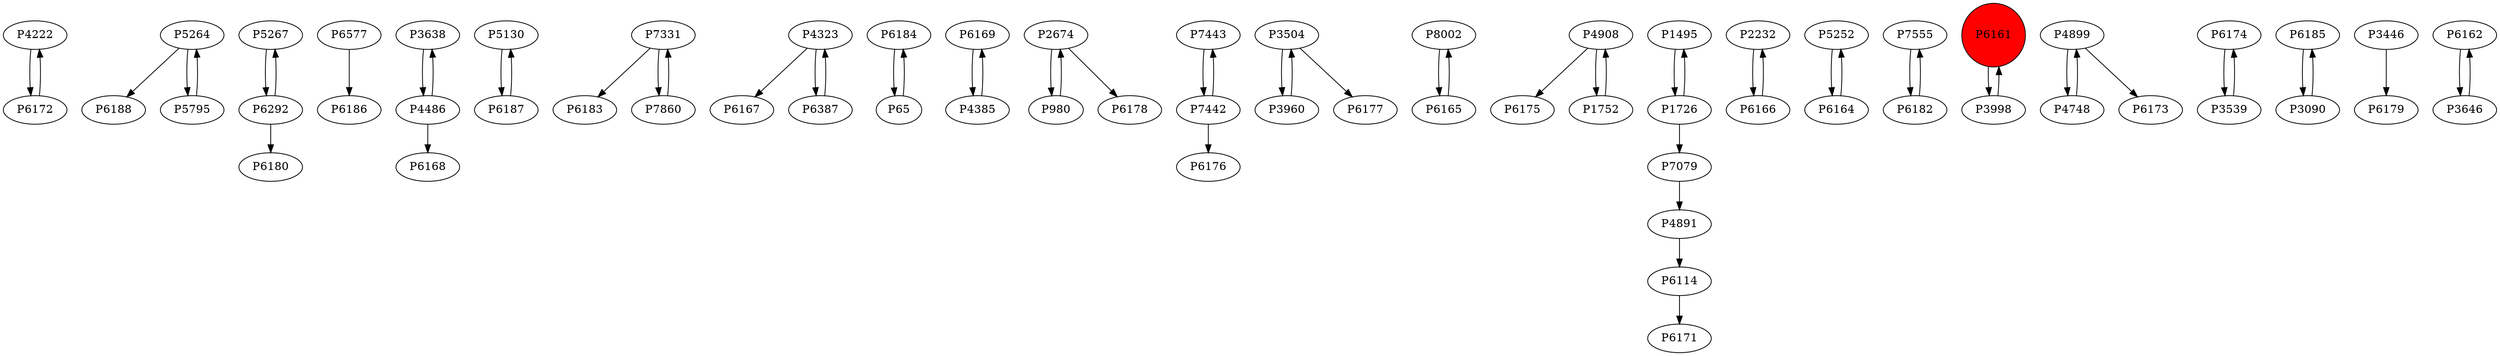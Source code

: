 digraph {
	P4222 -> P6172
	P5264 -> P6188
	P5267 -> P6292
	P6172 -> P4222
	P6577 -> P6186
	P3638 -> P4486
	P5130 -> P6187
	P7331 -> P6183
	P7860 -> P7331
	P4323 -> P6167
	P6184 -> P65
	P6169 -> P4385
	P2674 -> P980
	P7443 -> P7442
	P3504 -> P3960
	P8002 -> P6165
	P4908 -> P6175
	P1495 -> P1726
	P6292 -> P6180
	P2232 -> P6166
	P5252 -> P6164
	P7555 -> P6182
	P6164 -> P5252
	P7331 -> P7860
	P3960 -> P3504
	P6161 -> P3998
	P4908 -> P1752
	P4899 -> P4748
	P6174 -> P3539
	P5264 -> P5795
	P4486 -> P3638
	P6185 -> P3090
	P4891 -> P6114
	P6187 -> P5130
	P3998 -> P6161
	P4899 -> P6173
	P65 -> P6184
	P6166 -> P2232
	P6292 -> P5267
	P980 -> P2674
	P3446 -> P6179
	P7442 -> P7443
	P4323 -> P6387
	P7079 -> P4891
	P4385 -> P6169
	P6162 -> P3646
	P3090 -> P6185
	P1726 -> P1495
	P4486 -> P6168
	P3504 -> P6177
	P6182 -> P7555
	P3646 -> P6162
	P1726 -> P7079
	P2674 -> P6178
	P6387 -> P4323
	P3539 -> P6174
	P7442 -> P6176
	P1752 -> P4908
	P6114 -> P6171
	P5795 -> P5264
	P4748 -> P4899
	P6165 -> P8002
	P6161 [shape=circle]
	P6161 [style=filled]
	P6161 [fillcolor=red]
}
